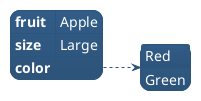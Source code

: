 ' Do not edit
' Theme Gallery
' autogenerated by script
'
@startyaml
!theme sandstone
#highlight "color" / "0"
fruit: Apple
size: Large
color:
 - Red
 - Green
@endyaml
